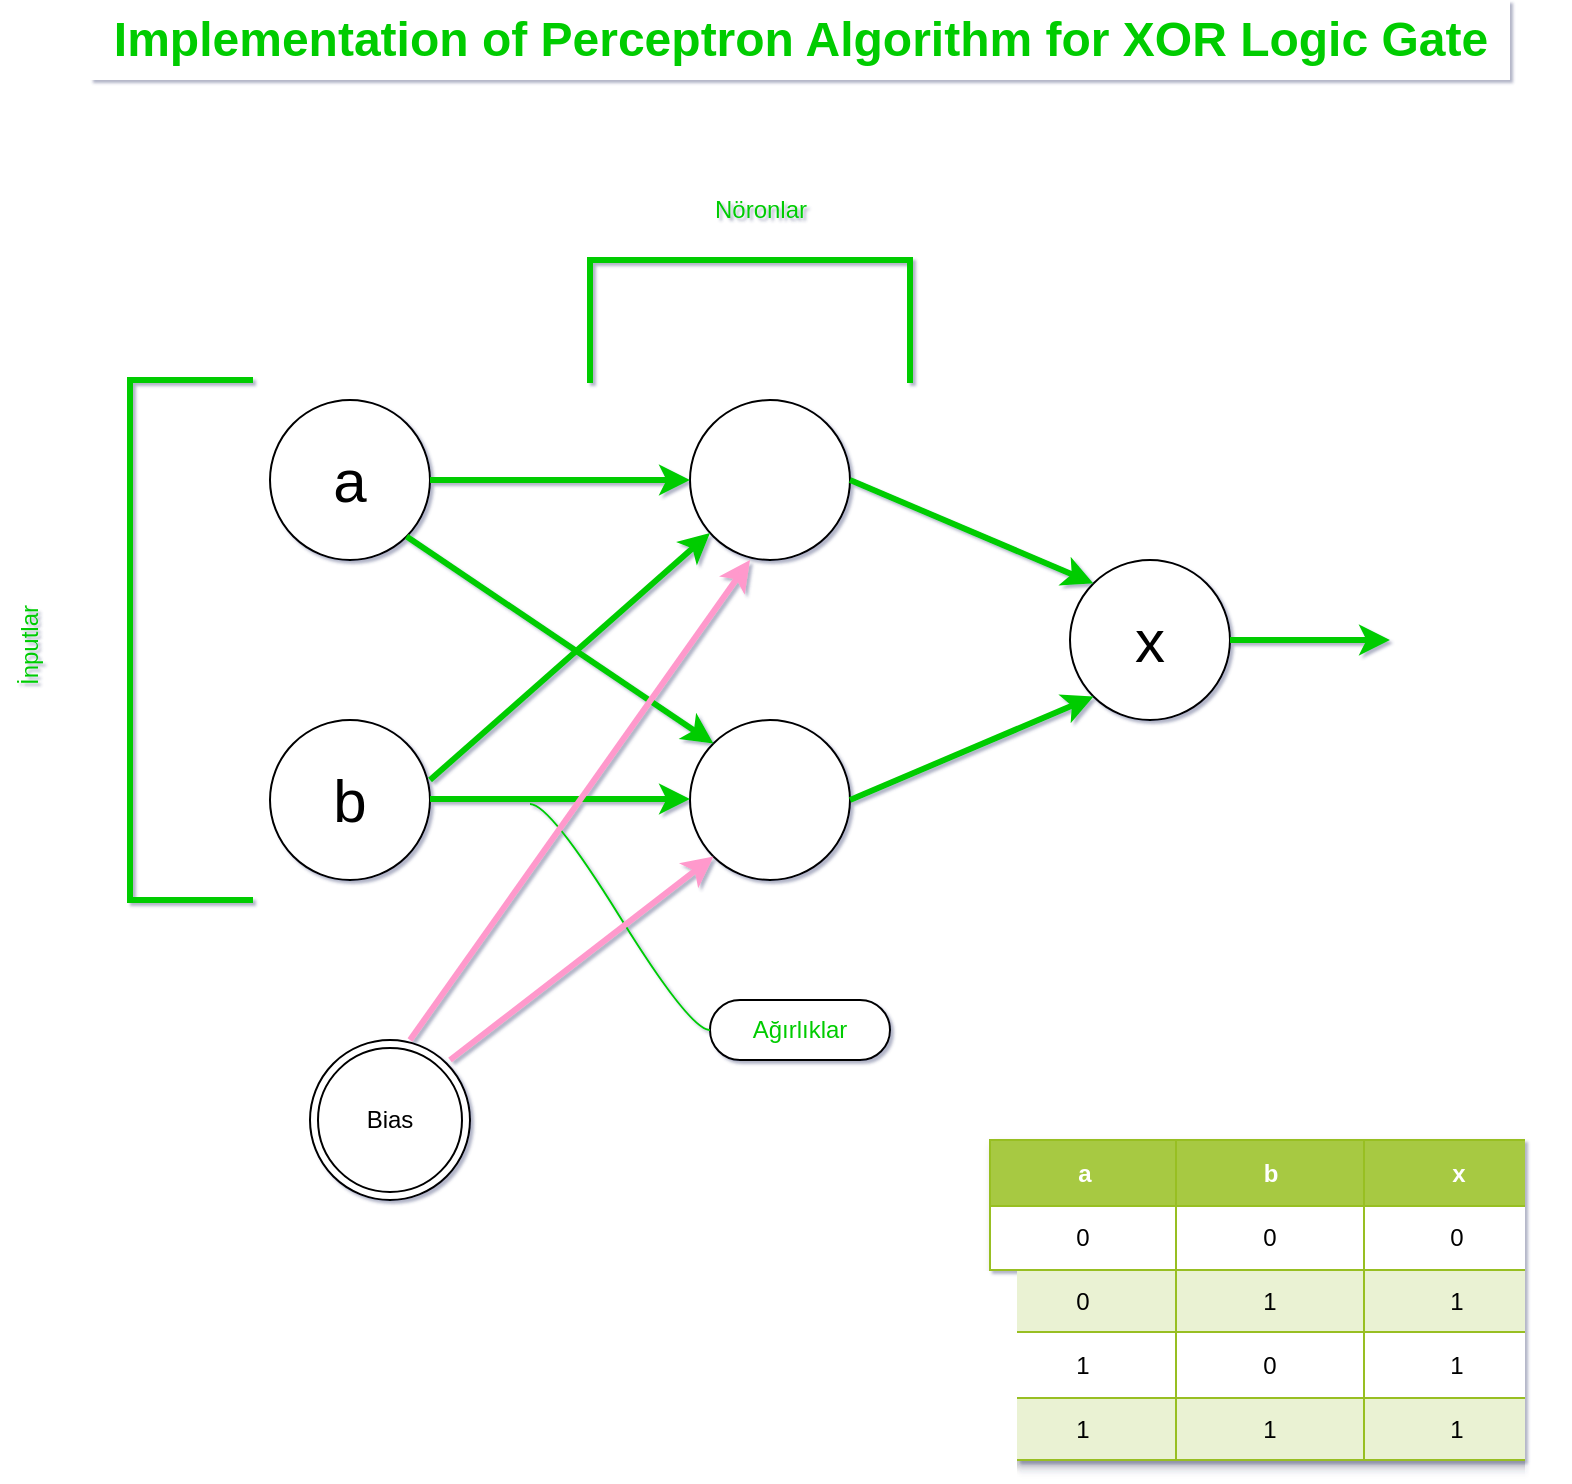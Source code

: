 <mxfile version="22.1.3" type="github">
  <diagram name="Sayfa -1" id="auFZUkZIWKDYyDoVKQ4M">
    <mxGraphModel dx="1434" dy="772" grid="1" gridSize="10" guides="1" tooltips="1" connect="1" arrows="1" fold="1" page="1" pageScale="1" pageWidth="827" pageHeight="1169" background="#ffffff" math="0" shadow="1">
      <root>
        <mxCell id="0" />
        <mxCell id="1" parent="0" />
        <mxCell id="tZFyVeMuzES1ihXkDjxQ-1" value="&lt;font style=&quot;font-size: 30px;&quot;&gt;a&lt;/font&gt;" style="ellipse;whiteSpace=wrap;html=1;aspect=fixed;" vertex="1" parent="1">
          <mxGeometry x="160" y="320" width="80" height="80" as="geometry" />
        </mxCell>
        <mxCell id="tZFyVeMuzES1ihXkDjxQ-2" value="&lt;font style=&quot;font-size: 30px;&quot;&gt;b&lt;/font&gt;" style="ellipse;whiteSpace=wrap;html=1;aspect=fixed;" vertex="1" parent="1">
          <mxGeometry x="160" y="480" width="80" height="80" as="geometry" />
        </mxCell>
        <mxCell id="tZFyVeMuzES1ihXkDjxQ-3" value="" style="ellipse;whiteSpace=wrap;html=1;aspect=fixed;" vertex="1" parent="1">
          <mxGeometry x="370" y="320" width="80" height="80" as="geometry" />
        </mxCell>
        <mxCell id="tZFyVeMuzES1ihXkDjxQ-4" value="" style="ellipse;whiteSpace=wrap;html=1;aspect=fixed;" vertex="1" parent="1">
          <mxGeometry x="370" y="480" width="80" height="80" as="geometry" />
        </mxCell>
        <mxCell id="tZFyVeMuzES1ihXkDjxQ-6" value="&lt;font style=&quot;font-size: 30px;&quot;&gt;x&lt;/font&gt;" style="ellipse;whiteSpace=wrap;html=1;aspect=fixed;" vertex="1" parent="1">
          <mxGeometry x="560" y="400" width="80" height="80" as="geometry" />
        </mxCell>
        <mxCell id="tZFyVeMuzES1ihXkDjxQ-7" value="" style="endArrow=classic;html=1;rounded=0;entryX=0;entryY=0.5;entryDx=0;entryDy=0;strokeWidth=3;strokeColor=#00CC00;" edge="1" parent="1" target="tZFyVeMuzES1ihXkDjxQ-3">
          <mxGeometry width="50" height="50" relative="1" as="geometry">
            <mxPoint x="240" y="360" as="sourcePoint" />
            <mxPoint x="290" y="310" as="targetPoint" />
          </mxGeometry>
        </mxCell>
        <mxCell id="tZFyVeMuzES1ihXkDjxQ-8" value="" style="endArrow=classic;html=1;rounded=0;entryX=0;entryY=0.5;entryDx=0;entryDy=0;strokeWidth=3;strokeColor=#00CC00;" edge="1" parent="1">
          <mxGeometry width="50" height="50" relative="1" as="geometry">
            <mxPoint x="240" y="519.5" as="sourcePoint" />
            <mxPoint x="370" y="519.5" as="targetPoint" />
          </mxGeometry>
        </mxCell>
        <mxCell id="tZFyVeMuzES1ihXkDjxQ-9" value="" style="endArrow=classic;html=1;rounded=0;entryX=0;entryY=0;entryDx=0;entryDy=0;strokeWidth=3;strokeColor=#00CC00;" edge="1" parent="1" target="tZFyVeMuzES1ihXkDjxQ-6">
          <mxGeometry width="50" height="50" relative="1" as="geometry">
            <mxPoint x="450" y="360" as="sourcePoint" />
            <mxPoint x="500" y="310" as="targetPoint" />
          </mxGeometry>
        </mxCell>
        <mxCell id="tZFyVeMuzES1ihXkDjxQ-10" value="" style="endArrow=classic;html=1;rounded=0;entryX=0;entryY=1;entryDx=0;entryDy=0;strokeWidth=3;strokeColor=#00CC00;" edge="1" parent="1" target="tZFyVeMuzES1ihXkDjxQ-6">
          <mxGeometry width="50" height="50" relative="1" as="geometry">
            <mxPoint x="450" y="520" as="sourcePoint" />
            <mxPoint x="500" y="470" as="targetPoint" />
          </mxGeometry>
        </mxCell>
        <mxCell id="tZFyVeMuzES1ihXkDjxQ-11" value="" style="endArrow=classic;html=1;rounded=0;strokeWidth=3;strokeColor=#00CC00;" edge="1" parent="1" target="tZFyVeMuzES1ihXkDjxQ-3">
          <mxGeometry width="50" height="50" relative="1" as="geometry">
            <mxPoint x="240" y="510" as="sourcePoint" />
            <mxPoint x="290" y="460" as="targetPoint" />
          </mxGeometry>
        </mxCell>
        <mxCell id="tZFyVeMuzES1ihXkDjxQ-12" value="" style="endArrow=classic;html=1;rounded=0;entryX=0;entryY=0;entryDx=0;entryDy=0;exitX=1;exitY=1;exitDx=0;exitDy=0;strokeWidth=3;strokeColor=#00CC00;" edge="1" parent="1" source="tZFyVeMuzES1ihXkDjxQ-1" target="tZFyVeMuzES1ihXkDjxQ-4">
          <mxGeometry width="50" height="50" relative="1" as="geometry">
            <mxPoint x="230" y="400" as="sourcePoint" />
            <mxPoint x="280" y="350" as="targetPoint" />
          </mxGeometry>
        </mxCell>
        <mxCell id="tZFyVeMuzES1ihXkDjxQ-13" value="" style="endArrow=classic;html=1;rounded=0;strokeColor=#00CC00;strokeWidth=3;" edge="1" parent="1">
          <mxGeometry width="50" height="50" relative="1" as="geometry">
            <mxPoint x="640" y="440" as="sourcePoint" />
            <mxPoint x="720" y="440" as="targetPoint" />
          </mxGeometry>
        </mxCell>
        <mxCell id="tZFyVeMuzES1ihXkDjxQ-14" value="Assets" style="childLayout=tableLayout;recursiveResize=0;strokeColor=#98bf21;fillColor=#A7C942;shadow=1;" vertex="1" parent="1">
          <mxGeometry x="520" y="690" width="280" height="160" as="geometry" />
        </mxCell>
        <mxCell id="tZFyVeMuzES1ihXkDjxQ-15" style="shape=tableRow;horizontal=0;startSize=0;swimlaneHead=0;swimlaneBody=0;top=0;left=0;bottom=0;right=0;dropTarget=0;collapsible=0;recursiveResize=0;expand=0;fontStyle=0;strokeColor=inherit;fillColor=#ffffff;" vertex="1" parent="tZFyVeMuzES1ihXkDjxQ-14">
          <mxGeometry width="280" height="33" as="geometry" />
        </mxCell>
        <mxCell id="tZFyVeMuzES1ihXkDjxQ-16" value="a" style="connectable=0;recursiveResize=0;strokeColor=inherit;fillColor=#A7C942;align=center;fontStyle=1;fontColor=#FFFFFF;html=1;" vertex="1" parent="tZFyVeMuzES1ihXkDjxQ-15">
          <mxGeometry width="93" height="33" as="geometry">
            <mxRectangle width="93" height="33" as="alternateBounds" />
          </mxGeometry>
        </mxCell>
        <mxCell id="tZFyVeMuzES1ihXkDjxQ-17" value="b" style="connectable=0;recursiveResize=0;strokeColor=inherit;fillColor=#A7C942;align=center;fontStyle=1;fontColor=#FFFFFF;html=1;" vertex="1" parent="tZFyVeMuzES1ihXkDjxQ-15">
          <mxGeometry x="93" width="94" height="33" as="geometry">
            <mxRectangle width="94" height="33" as="alternateBounds" />
          </mxGeometry>
        </mxCell>
        <mxCell id="tZFyVeMuzES1ihXkDjxQ-18" value="x" style="connectable=0;recursiveResize=0;strokeColor=inherit;fillColor=#A7C942;align=center;fontStyle=1;fontColor=#FFFFFF;html=1;" vertex="1" parent="tZFyVeMuzES1ihXkDjxQ-15">
          <mxGeometry x="187" width="93" height="33" as="geometry">
            <mxRectangle width="93" height="33" as="alternateBounds" />
          </mxGeometry>
        </mxCell>
        <mxCell id="tZFyVeMuzES1ihXkDjxQ-19" value="" style="shape=tableRow;horizontal=0;startSize=0;swimlaneHead=0;swimlaneBody=0;top=0;left=0;bottom=0;right=0;dropTarget=0;collapsible=0;recursiveResize=0;expand=0;fontStyle=0;strokeColor=inherit;fillColor=#ffffff;" vertex="1" parent="tZFyVeMuzES1ihXkDjxQ-14">
          <mxGeometry y="33" width="280" height="32" as="geometry" />
        </mxCell>
        <mxCell id="tZFyVeMuzES1ihXkDjxQ-20" value="0" style="connectable=0;recursiveResize=0;strokeColor=inherit;fillColor=inherit;align=center;whiteSpace=wrap;html=1;" vertex="1" parent="tZFyVeMuzES1ihXkDjxQ-19">
          <mxGeometry width="93" height="32" as="geometry">
            <mxRectangle width="93" height="32" as="alternateBounds" />
          </mxGeometry>
        </mxCell>
        <mxCell id="tZFyVeMuzES1ihXkDjxQ-21" value="0" style="connectable=0;recursiveResize=0;strokeColor=inherit;fillColor=inherit;align=center;whiteSpace=wrap;html=1;" vertex="1" parent="tZFyVeMuzES1ihXkDjxQ-19">
          <mxGeometry x="93" width="94" height="32" as="geometry">
            <mxRectangle width="94" height="32" as="alternateBounds" />
          </mxGeometry>
        </mxCell>
        <mxCell id="tZFyVeMuzES1ihXkDjxQ-22" value="0" style="connectable=0;recursiveResize=0;strokeColor=inherit;fillColor=inherit;align=center;whiteSpace=wrap;html=1;" vertex="1" parent="tZFyVeMuzES1ihXkDjxQ-19">
          <mxGeometry x="187" width="93" height="32" as="geometry">
            <mxRectangle width="93" height="32" as="alternateBounds" />
          </mxGeometry>
        </mxCell>
        <mxCell id="tZFyVeMuzES1ihXkDjxQ-23" value="" style="shape=tableRow;horizontal=0;startSize=0;swimlaneHead=0;swimlaneBody=0;top=0;left=0;bottom=0;right=0;dropTarget=0;collapsible=0;recursiveResize=0;expand=0;fontStyle=1;strokeColor=inherit;fillColor=#EAF2D3;" vertex="1" parent="tZFyVeMuzES1ihXkDjxQ-14">
          <mxGeometry y="65" width="280" height="31" as="geometry" />
        </mxCell>
        <mxCell id="tZFyVeMuzES1ihXkDjxQ-24" value="0" style="connectable=0;recursiveResize=0;strokeColor=inherit;fillColor=inherit;whiteSpace=wrap;html=1;" vertex="1" parent="tZFyVeMuzES1ihXkDjxQ-23">
          <mxGeometry width="93" height="31" as="geometry">
            <mxRectangle width="93" height="31" as="alternateBounds" />
          </mxGeometry>
        </mxCell>
        <mxCell id="tZFyVeMuzES1ihXkDjxQ-25" value="1" style="connectable=0;recursiveResize=0;strokeColor=inherit;fillColor=inherit;whiteSpace=wrap;html=1;" vertex="1" parent="tZFyVeMuzES1ihXkDjxQ-23">
          <mxGeometry x="93" width="94" height="31" as="geometry">
            <mxRectangle width="94" height="31" as="alternateBounds" />
          </mxGeometry>
        </mxCell>
        <mxCell id="tZFyVeMuzES1ihXkDjxQ-26" value="1" style="connectable=0;recursiveResize=0;strokeColor=inherit;fillColor=inherit;whiteSpace=wrap;html=1;" vertex="1" parent="tZFyVeMuzES1ihXkDjxQ-23">
          <mxGeometry x="187" width="93" height="31" as="geometry">
            <mxRectangle width="93" height="31" as="alternateBounds" />
          </mxGeometry>
        </mxCell>
        <mxCell id="tZFyVeMuzES1ihXkDjxQ-27" value="" style="shape=tableRow;horizontal=0;startSize=0;swimlaneHead=0;swimlaneBody=0;top=0;left=0;bottom=0;right=0;dropTarget=0;collapsible=0;recursiveResize=0;expand=0;fontStyle=0;strokeColor=inherit;fillColor=#ffffff;" vertex="1" parent="tZFyVeMuzES1ihXkDjxQ-14">
          <mxGeometry y="96" width="280" height="33" as="geometry" />
        </mxCell>
        <mxCell id="tZFyVeMuzES1ihXkDjxQ-28" value="1" style="connectable=0;recursiveResize=0;strokeColor=inherit;fillColor=inherit;fontStyle=0;align=center;whiteSpace=wrap;html=1;" vertex="1" parent="tZFyVeMuzES1ihXkDjxQ-27">
          <mxGeometry width="93" height="33" as="geometry">
            <mxRectangle width="93" height="33" as="alternateBounds" />
          </mxGeometry>
        </mxCell>
        <mxCell id="tZFyVeMuzES1ihXkDjxQ-29" value="0" style="connectable=0;recursiveResize=0;strokeColor=inherit;fillColor=inherit;fontStyle=0;align=center;whiteSpace=wrap;html=1;" vertex="1" parent="tZFyVeMuzES1ihXkDjxQ-27">
          <mxGeometry x="93" width="94" height="33" as="geometry">
            <mxRectangle width="94" height="33" as="alternateBounds" />
          </mxGeometry>
        </mxCell>
        <mxCell id="tZFyVeMuzES1ihXkDjxQ-30" value="1" style="connectable=0;recursiveResize=0;strokeColor=inherit;fillColor=inherit;fontStyle=0;align=center;whiteSpace=wrap;html=1;" vertex="1" parent="tZFyVeMuzES1ihXkDjxQ-27">
          <mxGeometry x="187" width="93" height="33" as="geometry">
            <mxRectangle width="93" height="33" as="alternateBounds" />
          </mxGeometry>
        </mxCell>
        <mxCell id="tZFyVeMuzES1ihXkDjxQ-31" value="" style="shape=tableRow;horizontal=0;startSize=0;swimlaneHead=0;swimlaneBody=0;top=0;left=0;bottom=0;right=0;dropTarget=0;collapsible=0;recursiveResize=0;expand=0;fontStyle=1;strokeColor=inherit;fillColor=#EAF2D3;" vertex="1" parent="tZFyVeMuzES1ihXkDjxQ-14">
          <mxGeometry y="129" width="280" height="31" as="geometry" />
        </mxCell>
        <mxCell id="tZFyVeMuzES1ihXkDjxQ-32" value="1" style="connectable=0;recursiveResize=0;strokeColor=inherit;fillColor=inherit;whiteSpace=wrap;html=1;" vertex="1" parent="tZFyVeMuzES1ihXkDjxQ-31">
          <mxGeometry width="93" height="31" as="geometry">
            <mxRectangle width="93" height="31" as="alternateBounds" />
          </mxGeometry>
        </mxCell>
        <mxCell id="tZFyVeMuzES1ihXkDjxQ-33" value="1" style="connectable=0;recursiveResize=0;strokeColor=inherit;fillColor=inherit;whiteSpace=wrap;html=1;" vertex="1" parent="tZFyVeMuzES1ihXkDjxQ-31">
          <mxGeometry x="93" width="94" height="31" as="geometry">
            <mxRectangle width="94" height="31" as="alternateBounds" />
          </mxGeometry>
        </mxCell>
        <mxCell id="tZFyVeMuzES1ihXkDjxQ-34" value="1" style="connectable=0;recursiveResize=0;strokeColor=inherit;fillColor=inherit;whiteSpace=wrap;html=1;" vertex="1" parent="tZFyVeMuzES1ihXkDjxQ-31">
          <mxGeometry x="187" width="93" height="31" as="geometry">
            <mxRectangle width="93" height="31" as="alternateBounds" />
          </mxGeometry>
        </mxCell>
        <mxCell id="tZFyVeMuzES1ihXkDjxQ-35" value="&lt;h1 style=&quot;box-sizing: border-box; margin: 0px; padding: 0px; border: 0px; vertical-align: baseline; clear: both; font-family: &amp;quot;Source Sans 3&amp;quot;, sans-serif; text-align: left;&quot;&gt;&lt;font color=&quot;#00cc00&quot; style=&quot;font-size: 24px; background-color: rgb(255, 255, 255);&quot;&gt;Implementation of Perceptron Algorithm for XOR Logic Gate&lt;/font&gt;&lt;/h1&gt;" style="text;html=1;align=center;verticalAlign=middle;resizable=0;points=[];autosize=1;strokeColor=none;fillColor=#FFFFFF;" vertex="1" parent="1">
          <mxGeometry x="70" y="120" width="710" height="40" as="geometry" />
        </mxCell>
        <mxCell id="tZFyVeMuzES1ihXkDjxQ-36" value="" style="shape=partialRectangle;whiteSpace=wrap;html=1;bottom=1;right=1;left=1;top=0;fillColor=none;routingCenterX=-0.5;rotation=-180;strokeWidth=3;strokeColor=#00CC00;" vertex="1" parent="1">
          <mxGeometry x="320" y="250" width="160" height="60" as="geometry" />
        </mxCell>
        <mxCell id="tZFyVeMuzES1ihXkDjxQ-37" value="&lt;font color=&quot;#00cc00&quot;&gt;Nöronlar&lt;/font&gt;" style="text;html=1;align=center;verticalAlign=middle;resizable=0;points=[];autosize=1;strokeColor=none;fillColor=none;" vertex="1" parent="1">
          <mxGeometry x="370" y="210" width="70" height="30" as="geometry" />
        </mxCell>
        <mxCell id="tZFyVeMuzES1ihXkDjxQ-38" value="" style="shape=partialRectangle;whiteSpace=wrap;html=1;bottom=1;right=1;left=1;top=0;fillColor=none;routingCenterX=-0.5;rotation=90;strokeWidth=3;strokeColor=#00CC00;" vertex="1" parent="1">
          <mxGeometry x="-10" y="410" width="260" height="60" as="geometry" />
        </mxCell>
        <mxCell id="tZFyVeMuzES1ihXkDjxQ-39" value="&lt;font color=&quot;#00cc00&quot;&gt;İnputlar&lt;/font&gt;" style="text;html=1;align=center;verticalAlign=middle;resizable=0;points=[];autosize=1;strokeColor=none;fillColor=none;rotation=-90;" vertex="1" parent="1">
          <mxGeometry x="10" y="428" width="60" height="30" as="geometry" />
        </mxCell>
        <mxCell id="tZFyVeMuzES1ihXkDjxQ-40" value="&lt;font color=&quot;#00cc00&quot;&gt;Ağırlıklar&lt;/font&gt;" style="whiteSpace=wrap;html=1;rounded=1;arcSize=50;align=center;verticalAlign=middle;strokeWidth=1;autosize=1;spacing=4;treeFolding=1;treeMoving=1;newEdgeStyle={&quot;edgeStyle&quot;:&quot;entityRelationEdgeStyle&quot;,&quot;startArrow&quot;:&quot;none&quot;,&quot;endArrow&quot;:&quot;none&quot;,&quot;segment&quot;:10,&quot;curved&quot;:1,&quot;sourcePerimeterSpacing&quot;:0,&quot;targetPerimeterSpacing&quot;:0};" vertex="1" parent="1">
          <mxGeometry x="380" y="620" width="90" height="30" as="geometry" />
        </mxCell>
        <mxCell id="tZFyVeMuzES1ihXkDjxQ-41" value="" style="edgeStyle=entityRelationEdgeStyle;startArrow=none;endArrow=none;segment=10;curved=1;sourcePerimeterSpacing=0;targetPerimeterSpacing=0;rounded=0;strokeColor=#00CC00;" edge="1" target="tZFyVeMuzES1ihXkDjxQ-40" parent="1">
          <mxGeometry relative="1" as="geometry">
            <mxPoint x="290" y="522" as="sourcePoint" />
          </mxGeometry>
        </mxCell>
        <mxCell id="tZFyVeMuzES1ihXkDjxQ-43" value="" style="endArrow=classic;html=1;rounded=0;entryX=0.375;entryY=1;entryDx=0;entryDy=0;entryPerimeter=0;strokeColor=#FF99CC;strokeWidth=3;" edge="1" parent="1" target="tZFyVeMuzES1ihXkDjxQ-3">
          <mxGeometry width="50" height="50" relative="1" as="geometry">
            <mxPoint x="230" y="640" as="sourcePoint" />
            <mxPoint x="280" y="590" as="targetPoint" />
          </mxGeometry>
        </mxCell>
        <mxCell id="tZFyVeMuzES1ihXkDjxQ-44" value="" style="endArrow=classic;html=1;rounded=0;entryX=0;entryY=1;entryDx=0;entryDy=0;strokeColor=#FF99CC;strokeWidth=3;" edge="1" parent="1" target="tZFyVeMuzES1ihXkDjxQ-4">
          <mxGeometry width="50" height="50" relative="1" as="geometry">
            <mxPoint x="250" y="650" as="sourcePoint" />
            <mxPoint x="300" y="600" as="targetPoint" />
          </mxGeometry>
        </mxCell>
        <mxCell id="tZFyVeMuzES1ihXkDjxQ-45" value="Bias" style="ellipse;shape=doubleEllipse;whiteSpace=wrap;html=1;aspect=fixed;" vertex="1" parent="1">
          <mxGeometry x="180" y="640" width="80" height="80" as="geometry" />
        </mxCell>
      </root>
    </mxGraphModel>
  </diagram>
</mxfile>
